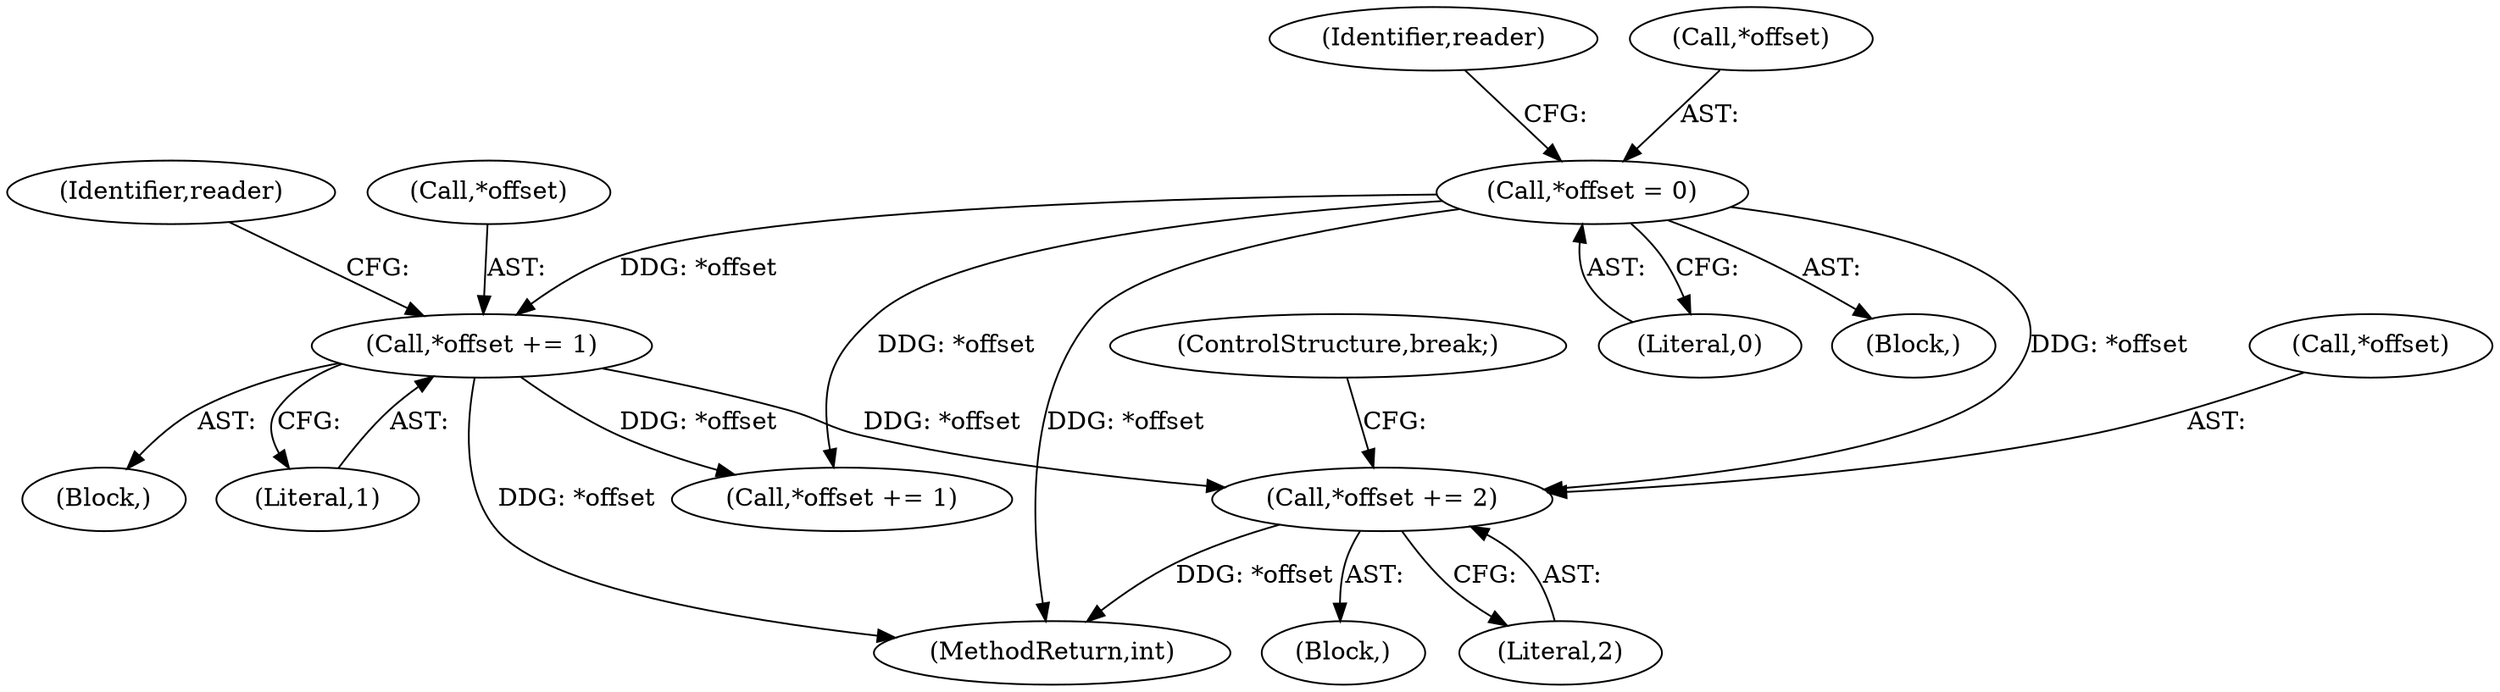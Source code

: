 digraph "0_haproxy_58df5aea0a0c926b2238f65908f5e9f83d1cca25@pointer" {
"1000229" [label="(Call,*offset += 2)"];
"1000211" [label="(Call,*offset = 0)"];
"1000246" [label="(Call,*offset += 1)"];
"1000251" [label="(Identifier,reader)"];
"1000217" [label="(Identifier,reader)"];
"1000246" [label="(Call,*offset += 1)"];
"1000232" [label="(Literal,2)"];
"1000219" [label="(Block,)"];
"1000230" [label="(Call,*offset)"];
"1000214" [label="(Literal,0)"];
"1000211" [label="(Call,*offset = 0)"];
"1000212" [label="(Call,*offset)"];
"1000247" [label="(Call,*offset)"];
"1000249" [label="(Literal,1)"];
"1000229" [label="(Call,*offset += 2)"];
"1000228" [label="(Block,)"];
"1000112" [label="(Block,)"];
"1000241" [label="(Call,*offset += 1)"];
"1000233" [label="(ControlStructure,break;)"];
"1000257" [label="(MethodReturn,int)"];
"1000229" -> "1000228"  [label="AST: "];
"1000229" -> "1000232"  [label="CFG: "];
"1000230" -> "1000229"  [label="AST: "];
"1000232" -> "1000229"  [label="AST: "];
"1000233" -> "1000229"  [label="CFG: "];
"1000229" -> "1000257"  [label="DDG: *offset"];
"1000211" -> "1000229"  [label="DDG: *offset"];
"1000246" -> "1000229"  [label="DDG: *offset"];
"1000211" -> "1000112"  [label="AST: "];
"1000211" -> "1000214"  [label="CFG: "];
"1000212" -> "1000211"  [label="AST: "];
"1000214" -> "1000211"  [label="AST: "];
"1000217" -> "1000211"  [label="CFG: "];
"1000211" -> "1000257"  [label="DDG: *offset"];
"1000211" -> "1000241"  [label="DDG: *offset"];
"1000211" -> "1000246"  [label="DDG: *offset"];
"1000246" -> "1000219"  [label="AST: "];
"1000246" -> "1000249"  [label="CFG: "];
"1000247" -> "1000246"  [label="AST: "];
"1000249" -> "1000246"  [label="AST: "];
"1000251" -> "1000246"  [label="CFG: "];
"1000246" -> "1000257"  [label="DDG: *offset"];
"1000246" -> "1000241"  [label="DDG: *offset"];
}
